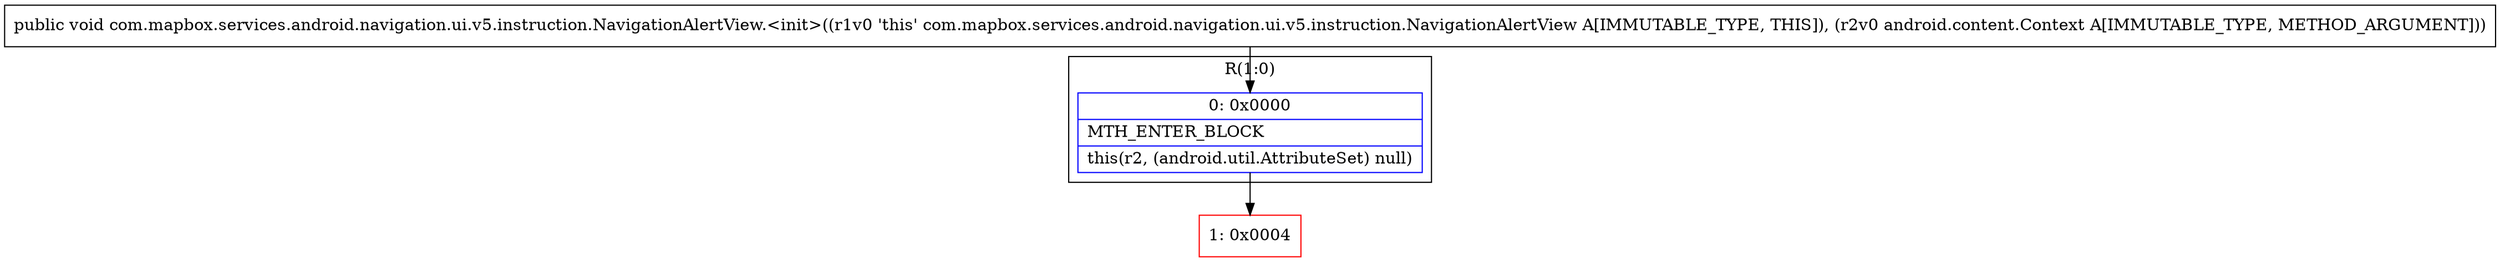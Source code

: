 digraph "CFG forcom.mapbox.services.android.navigation.ui.v5.instruction.NavigationAlertView.\<init\>(Landroid\/content\/Context;)V" {
subgraph cluster_Region_1805429487 {
label = "R(1:0)";
node [shape=record,color=blue];
Node_0 [shape=record,label="{0\:\ 0x0000|MTH_ENTER_BLOCK\l|this(r2, (android.util.AttributeSet) null)\l}"];
}
Node_1 [shape=record,color=red,label="{1\:\ 0x0004}"];
MethodNode[shape=record,label="{public void com.mapbox.services.android.navigation.ui.v5.instruction.NavigationAlertView.\<init\>((r1v0 'this' com.mapbox.services.android.navigation.ui.v5.instruction.NavigationAlertView A[IMMUTABLE_TYPE, THIS]), (r2v0 android.content.Context A[IMMUTABLE_TYPE, METHOD_ARGUMENT])) }"];
MethodNode -> Node_0;
Node_0 -> Node_1;
}

